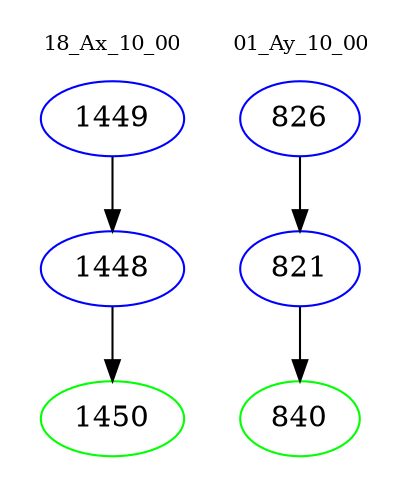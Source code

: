 digraph{
subgraph cluster_0 {
color = white
label = "18_Ax_10_00";
fontsize=10;
T0_1449 [label="1449", color="blue"]
T0_1449 -> T0_1448 [color="black"]
T0_1448 [label="1448", color="blue"]
T0_1448 -> T0_1450 [color="black"]
T0_1450 [label="1450", color="green"]
}
subgraph cluster_1 {
color = white
label = "01_Ay_10_00";
fontsize=10;
T1_826 [label="826", color="blue"]
T1_826 -> T1_821 [color="black"]
T1_821 [label="821", color="blue"]
T1_821 -> T1_840 [color="black"]
T1_840 [label="840", color="green"]
}
}
